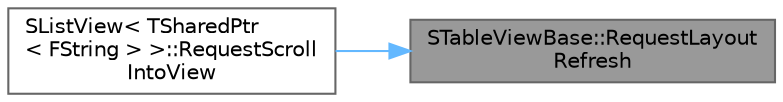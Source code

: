 digraph "STableViewBase::RequestLayoutRefresh"
{
 // INTERACTIVE_SVG=YES
 // LATEX_PDF_SIZE
  bgcolor="transparent";
  edge [fontname=Helvetica,fontsize=10,labelfontname=Helvetica,labelfontsize=10];
  node [fontname=Helvetica,fontsize=10,shape=box,height=0.2,width=0.4];
  rankdir="RL";
  Node1 [id="Node000001",label="STableViewBase::RequestLayout\lRefresh",height=0.2,width=0.4,color="gray40", fillcolor="grey60", style="filled", fontcolor="black",tooltip="Internal request for a layout update on the next tick (i.e."];
  Node1 -> Node2 [id="edge1_Node000001_Node000002",dir="back",color="steelblue1",style="solid",tooltip=" "];
  Node2 [id="Node000002",label="SListView\< TSharedPtr\l\< FString \> \>::RequestScroll\lIntoView",height=0.2,width=0.4,color="grey40", fillcolor="white", style="filled",URL="$d1/dc1/classSListView.html#a4b8ba491c51585ee2bb9b582d7bc7734",tooltip=" "];
}

